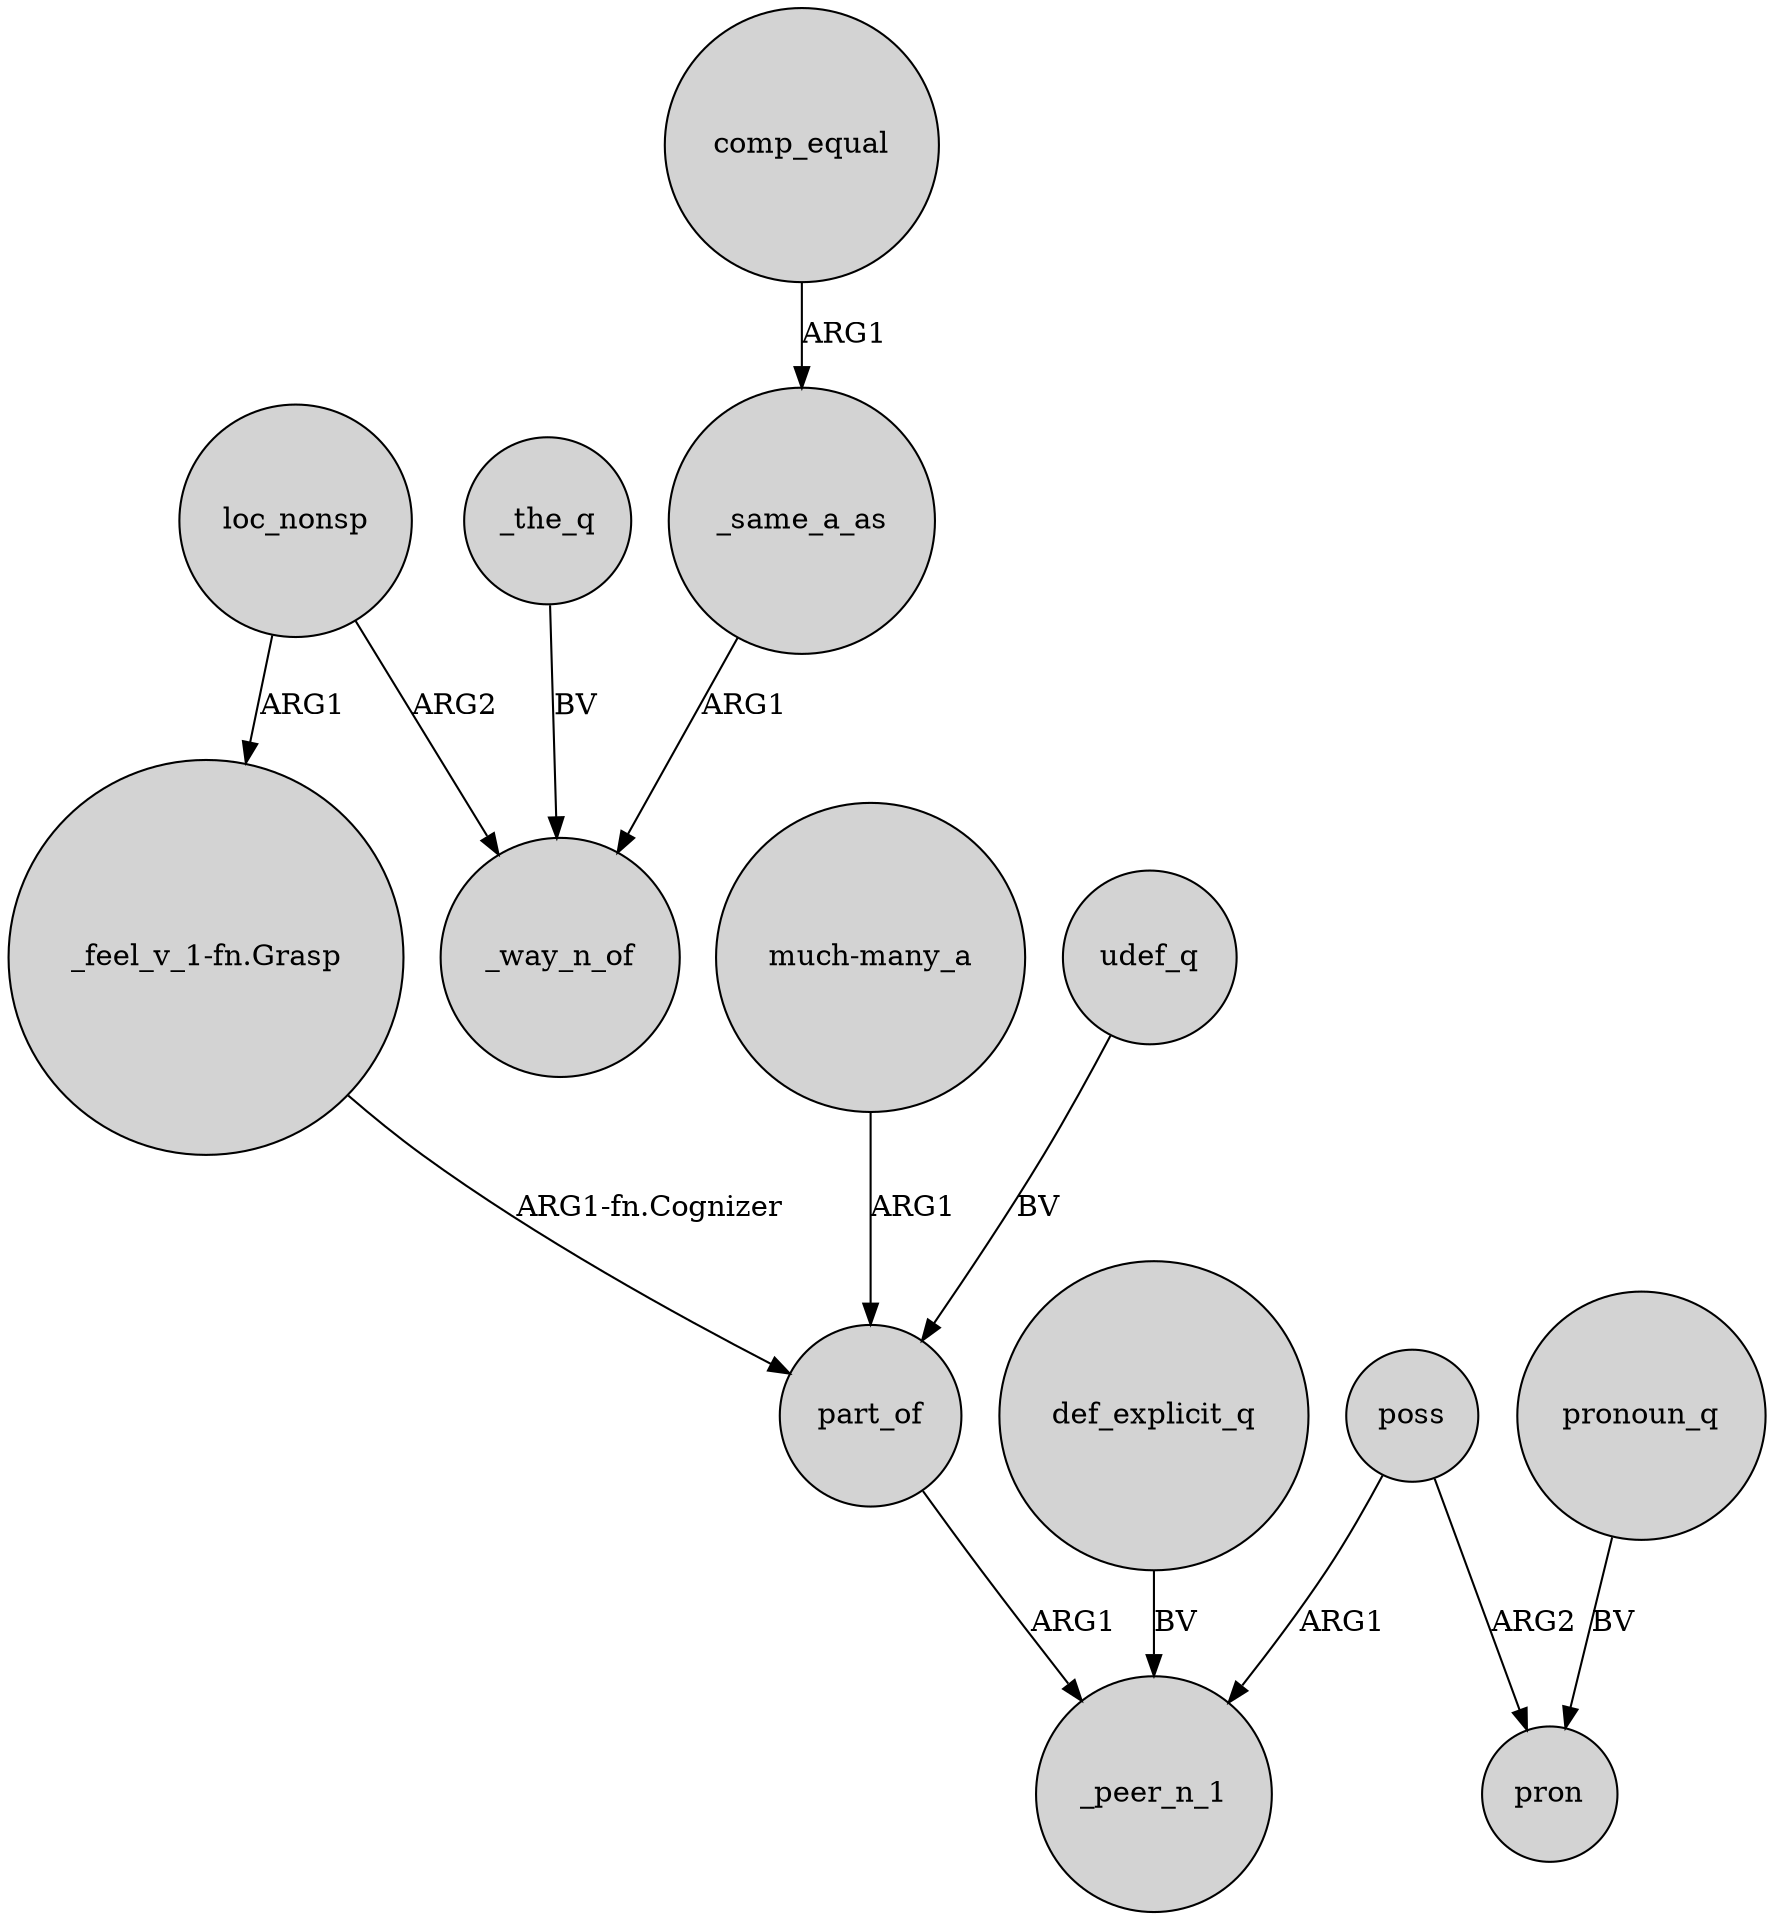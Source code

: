 digraph {
	node [shape=circle style=filled]
	loc_nonsp -> _way_n_of [label=ARG2]
	def_explicit_q -> _peer_n_1 [label=BV]
	_the_q -> _way_n_of [label=BV]
	part_of -> _peer_n_1 [label=ARG1]
	"much-many_a" -> part_of [label=ARG1]
	udef_q -> part_of [label=BV]
	comp_equal -> _same_a_as [label=ARG1]
	"_feel_v_1-fn.Grasp" -> part_of [label="ARG1-fn.Cognizer"]
	_same_a_as -> _way_n_of [label=ARG1]
	pronoun_q -> pron [label=BV]
	loc_nonsp -> "_feel_v_1-fn.Grasp" [label=ARG1]
	poss -> pron [label=ARG2]
	poss -> _peer_n_1 [label=ARG1]
}
